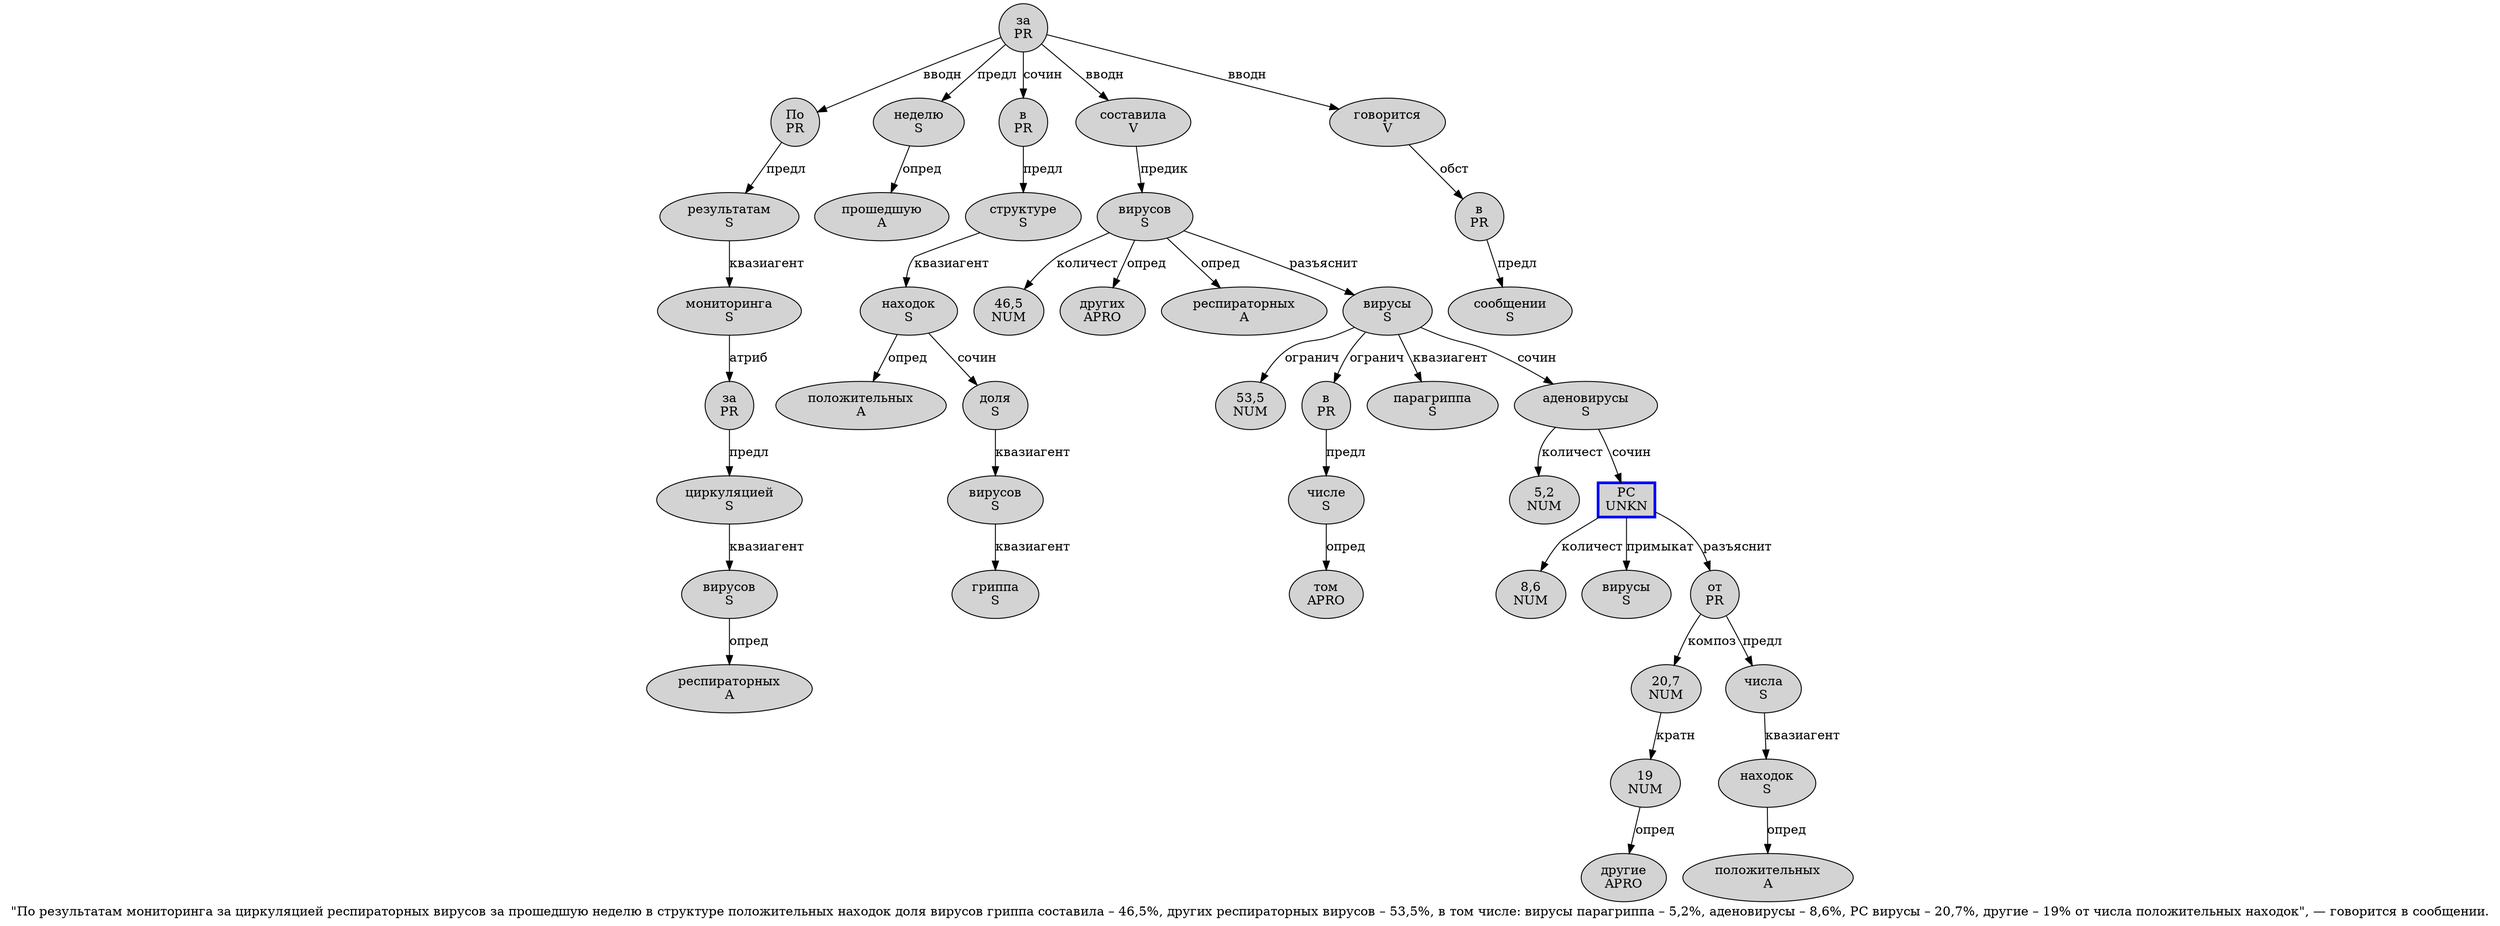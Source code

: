 digraph SENTENCE_796 {
	graph [label="\"По результатам мониторинга за циркуляцией респираторных вирусов за прошедшую неделю в структуре положительных находок доля вирусов гриппа составила – 46,5%, других респираторных вирусов – 53,5%, в том числе: вирусы парагриппа – 5,2%, аденовирусы – 8,6%, РС вирусы – 20,7%, другие – 19% от числа положительных находок\", — говорится в сообщении."]
	node [style=filled]
		1 [label="По
PR" color="" fillcolor=lightgray penwidth=1 shape=ellipse]
		2 [label="результатам
S" color="" fillcolor=lightgray penwidth=1 shape=ellipse]
		3 [label="мониторинга
S" color="" fillcolor=lightgray penwidth=1 shape=ellipse]
		4 [label="за
PR" color="" fillcolor=lightgray penwidth=1 shape=ellipse]
		5 [label="циркуляцией
S" color="" fillcolor=lightgray penwidth=1 shape=ellipse]
		6 [label="респираторных
A" color="" fillcolor=lightgray penwidth=1 shape=ellipse]
		7 [label="вирусов
S" color="" fillcolor=lightgray penwidth=1 shape=ellipse]
		8 [label="за
PR" color="" fillcolor=lightgray penwidth=1 shape=ellipse]
		9 [label="прошедшую
A" color="" fillcolor=lightgray penwidth=1 shape=ellipse]
		10 [label="неделю
S" color="" fillcolor=lightgray penwidth=1 shape=ellipse]
		11 [label="в
PR" color="" fillcolor=lightgray penwidth=1 shape=ellipse]
		12 [label="структуре
S" color="" fillcolor=lightgray penwidth=1 shape=ellipse]
		13 [label="положительных
A" color="" fillcolor=lightgray penwidth=1 shape=ellipse]
		14 [label="находок
S" color="" fillcolor=lightgray penwidth=1 shape=ellipse]
		15 [label="доля
S" color="" fillcolor=lightgray penwidth=1 shape=ellipse]
		16 [label="вирусов
S" color="" fillcolor=lightgray penwidth=1 shape=ellipse]
		17 [label="гриппа
S" color="" fillcolor=lightgray penwidth=1 shape=ellipse]
		18 [label="составила
V" color="" fillcolor=lightgray penwidth=1 shape=ellipse]
		20 [label="46,5
NUM" color="" fillcolor=lightgray penwidth=1 shape=ellipse]
		23 [label="других
APRO" color="" fillcolor=lightgray penwidth=1 shape=ellipse]
		24 [label="респираторных
A" color="" fillcolor=lightgray penwidth=1 shape=ellipse]
		25 [label="вирусов
S" color="" fillcolor=lightgray penwidth=1 shape=ellipse]
		27 [label="53,5
NUM" color="" fillcolor=lightgray penwidth=1 shape=ellipse]
		30 [label="в
PR" color="" fillcolor=lightgray penwidth=1 shape=ellipse]
		31 [label="том
APRO" color="" fillcolor=lightgray penwidth=1 shape=ellipse]
		32 [label="числе
S" color="" fillcolor=lightgray penwidth=1 shape=ellipse]
		34 [label="вирусы
S" color="" fillcolor=lightgray penwidth=1 shape=ellipse]
		35 [label="парагриппа
S" color="" fillcolor=lightgray penwidth=1 shape=ellipse]
		37 [label="5,2
NUM" color="" fillcolor=lightgray penwidth=1 shape=ellipse]
		40 [label="аденовирусы
S" color="" fillcolor=lightgray penwidth=1 shape=ellipse]
		42 [label="8,6
NUM" color="" fillcolor=lightgray penwidth=1 shape=ellipse]
		45 [label="РС
UNKN" color=blue fillcolor=lightgray penwidth=3 shape=box]
		46 [label="вирусы
S" color="" fillcolor=lightgray penwidth=1 shape=ellipse]
		48 [label="20,7
NUM" color="" fillcolor=lightgray penwidth=1 shape=ellipse]
		51 [label="другие
APRO" color="" fillcolor=lightgray penwidth=1 shape=ellipse]
		53 [label="19
NUM" color="" fillcolor=lightgray penwidth=1 shape=ellipse]
		55 [label="от
PR" color="" fillcolor=lightgray penwidth=1 shape=ellipse]
		56 [label="числа
S" color="" fillcolor=lightgray penwidth=1 shape=ellipse]
		57 [label="положительных
A" color="" fillcolor=lightgray penwidth=1 shape=ellipse]
		58 [label="находок
S" color="" fillcolor=lightgray penwidth=1 shape=ellipse]
		62 [label="говорится
V" color="" fillcolor=lightgray penwidth=1 shape=ellipse]
		63 [label="в
PR" color="" fillcolor=lightgray penwidth=1 shape=ellipse]
		64 [label="сообщении
S" color="" fillcolor=lightgray penwidth=1 shape=ellipse]
			40 -> 37 [label="количест"]
			40 -> 45 [label="сочин"]
			2 -> 3 [label="квазиагент"]
			58 -> 57 [label="опред"]
			32 -> 31 [label="опред"]
			16 -> 17 [label="квазиагент"]
			18 -> 25 [label="предик"]
			56 -> 58 [label="квазиагент"]
			30 -> 32 [label="предл"]
			48 -> 53 [label="кратн"]
			55 -> 48 [label="композ"]
			55 -> 56 [label="предл"]
			8 -> 1 [label="вводн"]
			8 -> 10 [label="предл"]
			8 -> 11 [label="сочин"]
			8 -> 18 [label="вводн"]
			8 -> 62 [label="вводн"]
			34 -> 27 [label="огранич"]
			34 -> 30 [label="огранич"]
			34 -> 35 [label="квазиагент"]
			34 -> 40 [label="сочин"]
			45 -> 42 [label="количест"]
			45 -> 46 [label="примыкат"]
			45 -> 55 [label="разъяснит"]
			4 -> 5 [label="предл"]
			15 -> 16 [label="квазиагент"]
			5 -> 7 [label="квазиагент"]
			63 -> 64 [label="предл"]
			7 -> 6 [label="опред"]
			14 -> 13 [label="опред"]
			14 -> 15 [label="сочин"]
			62 -> 63 [label="обст"]
			11 -> 12 [label="предл"]
			3 -> 4 [label="атриб"]
			1 -> 2 [label="предл"]
			25 -> 20 [label="количест"]
			25 -> 23 [label="опред"]
			25 -> 24 [label="опред"]
			25 -> 34 [label="разъяснит"]
			53 -> 51 [label="опред"]
			10 -> 9 [label="опред"]
			12 -> 14 [label="квазиагент"]
}